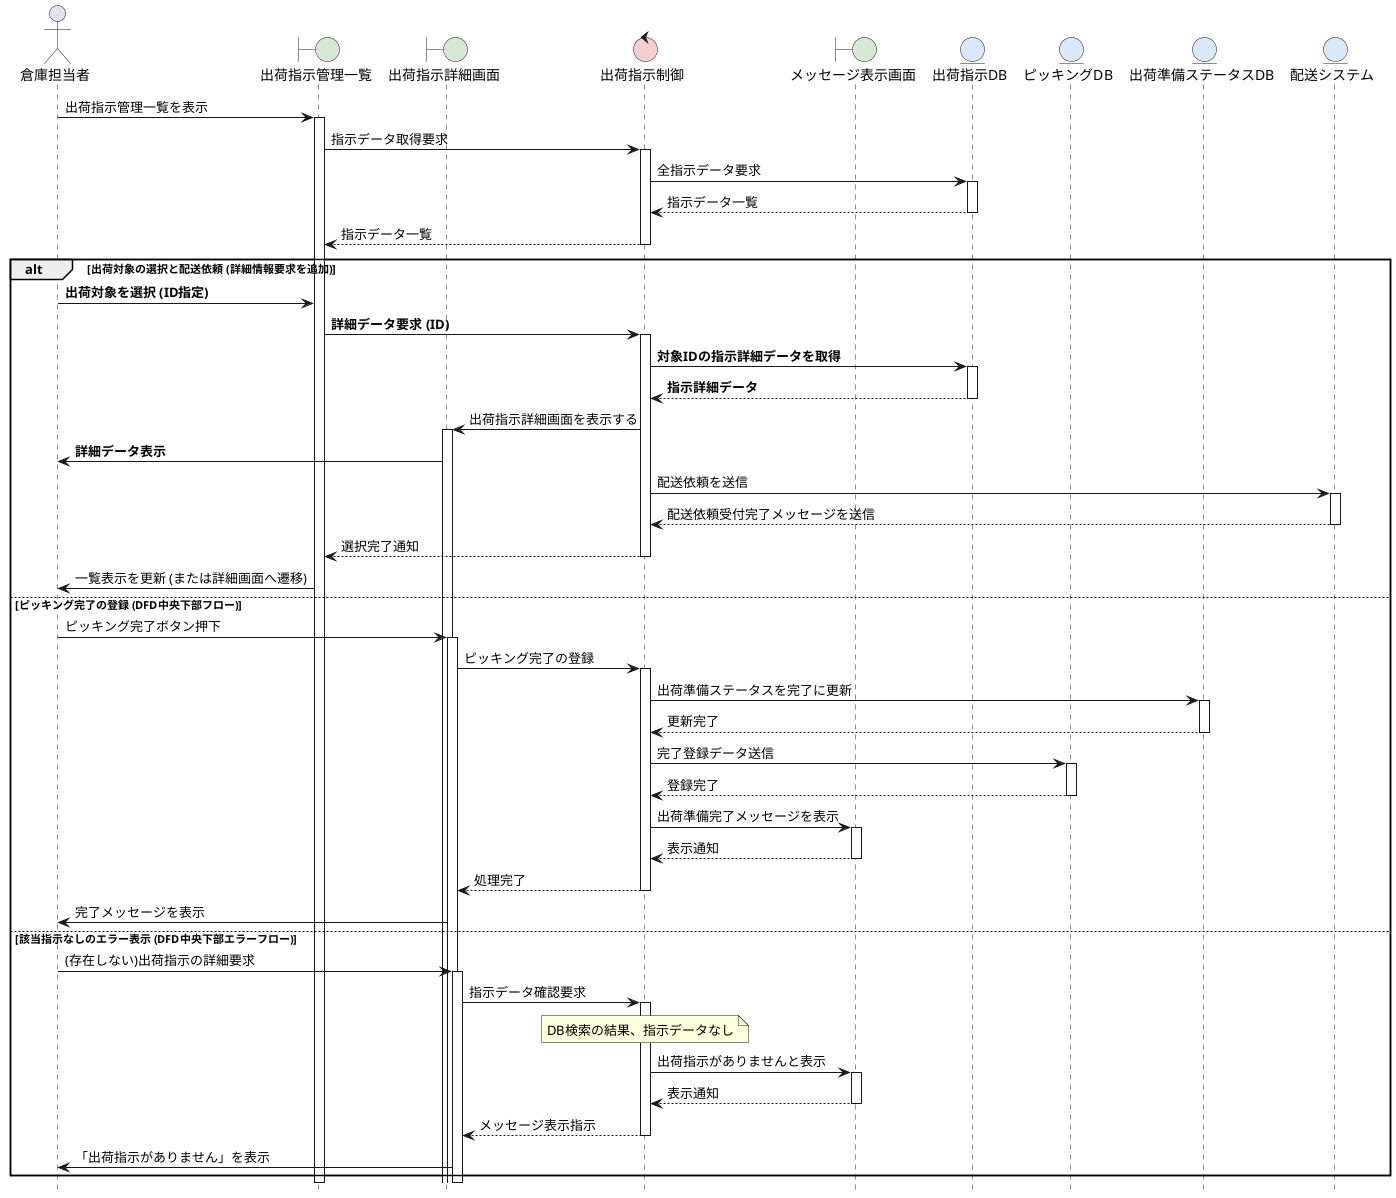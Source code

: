 @startuml 倉庫・出荷管理システム_統合シーケンス図_V2
hide footbox
' スタイル設定
skinparam boundaryBackgroundColor #D5E8D4
skinparam controlBackgroundColor #F8CECC
skinparam entityBackgroundColor #DAE8FC

' オブジェクト定義 (DFDより)
actor 倉庫担当者 as Staff
boundary 出荷指示管理一覧 as ListScreen
boundary 出荷指示詳細画面 as DetailScreen
control 出荷指示制御 as Control
boundary メッセージ表示画面 as MessageScreen
entity 出荷指示DB as SiDB
entity ピッキングDB as PickingDB
entity 出荷準備ステータスDB as StatusDB
entity 配送システム as DeliverySystem

' 1. 倉庫担当者が一覧画面を操作し、データ取得
Staff -> ListScreen: 出荷指示管理一覧を表示
activate ListScreen
ListScreen -> Control: 指示データ取得要求
activate Control
Control -> SiDB: 全指示データ要求
activate SiDB
SiDB --> Control: 指示データ一覧
deactivate SiDB
Control --> ListScreen: 指示データ一覧
deactivate Control

' 2. 倉庫担当者の操作分岐
alt 出荷対象の選択と配送依頼 (詳細情報要求を追加)
    Staff -> ListScreen: **出荷対象を選択 (ID指定)**
    ListScreen -> Control: **詳細データ要求 (ID)**
    activate Control

    ' 【追加・修正箇所】詳細データの取得
    Control -> SiDB: **対象IDの指示詳細データを取得**
    activate SiDB
    SiDB --> Control: **指示詳細データ**
    deactivate SiDB

    ' DFDのメッセージ「出荷対象の選択要求」に相当する処理
    Control -> DetailScreen: 出荷指示詳細画面を表示する
    activate DetailScreen
    DetailScreen -> Staff: **詳細データ表示**
    
    ' DFDのメッセージ「配送依頼を送信」に相当する処理
    Control -> DeliverySystem: 配送依頼を送信
    activate DeliverySystem
    DeliverySystem --> Control: 配送依頼受付完了メッセージを送信
    deactivate DeliverySystem
    
    Control --> ListScreen: 選択完了通知
    deactivate Control
    ListScreen -> Staff: 一覧表示を更新 (または詳細画面へ遷移)
    
else ピッキング完了の登録 (DFD中央下部フロー)
    Staff -> DetailScreen: ピッキング完了ボタン押下
    activate DetailScreen
    DetailScreen -> Control: ピッキング完了の登録
    activate Control
    
    ' データベースの更新
    Control -> StatusDB: 出荷準備ステータスを完了に更新
    activate StatusDB
    StatusDB --> Control: 更新完了
    deactivate StatusDB
    
    Control -> PickingDB: 完了登録データ送信
    activate PickingDB
    PickingDB --> Control: 登録完了
    deactivate PickingDB
    
    ' 完了メッセージの表示
    Control -> MessageScreen: 出荷準備完了メッセージを表示
    activate MessageScreen
    MessageScreen --> Control: 表示通知
    deactivate MessageScreen
    
    Control --> DetailScreen: 処理完了
    deactivate Control
    DetailScreen -> Staff: 完了メッセージを表示
    
else 該当指示なしのエラー表示 (DFD中央下部エラーフロー)
    Staff -> DetailScreen: (存在しない)出荷指示の詳細要求
    activate DetailScreen
    DetailScreen -> Control: 指示データ確認要求
    activate Control
    
    Note over Control: DB検索の結果、指示データなし
    Control -> MessageScreen: 出荷指示がありませんと表示
    activate MessageScreen
    MessageScreen --> Control: 表示通知
    deactivate MessageScreen
    
    Control --> DetailScreen: メッセージ表示指示
    deactivate Control
    DetailScreen -> Staff: 「出荷指示がありません」を表示
end

deactivate DetailScreen
deactivate ListScreen

@enduml